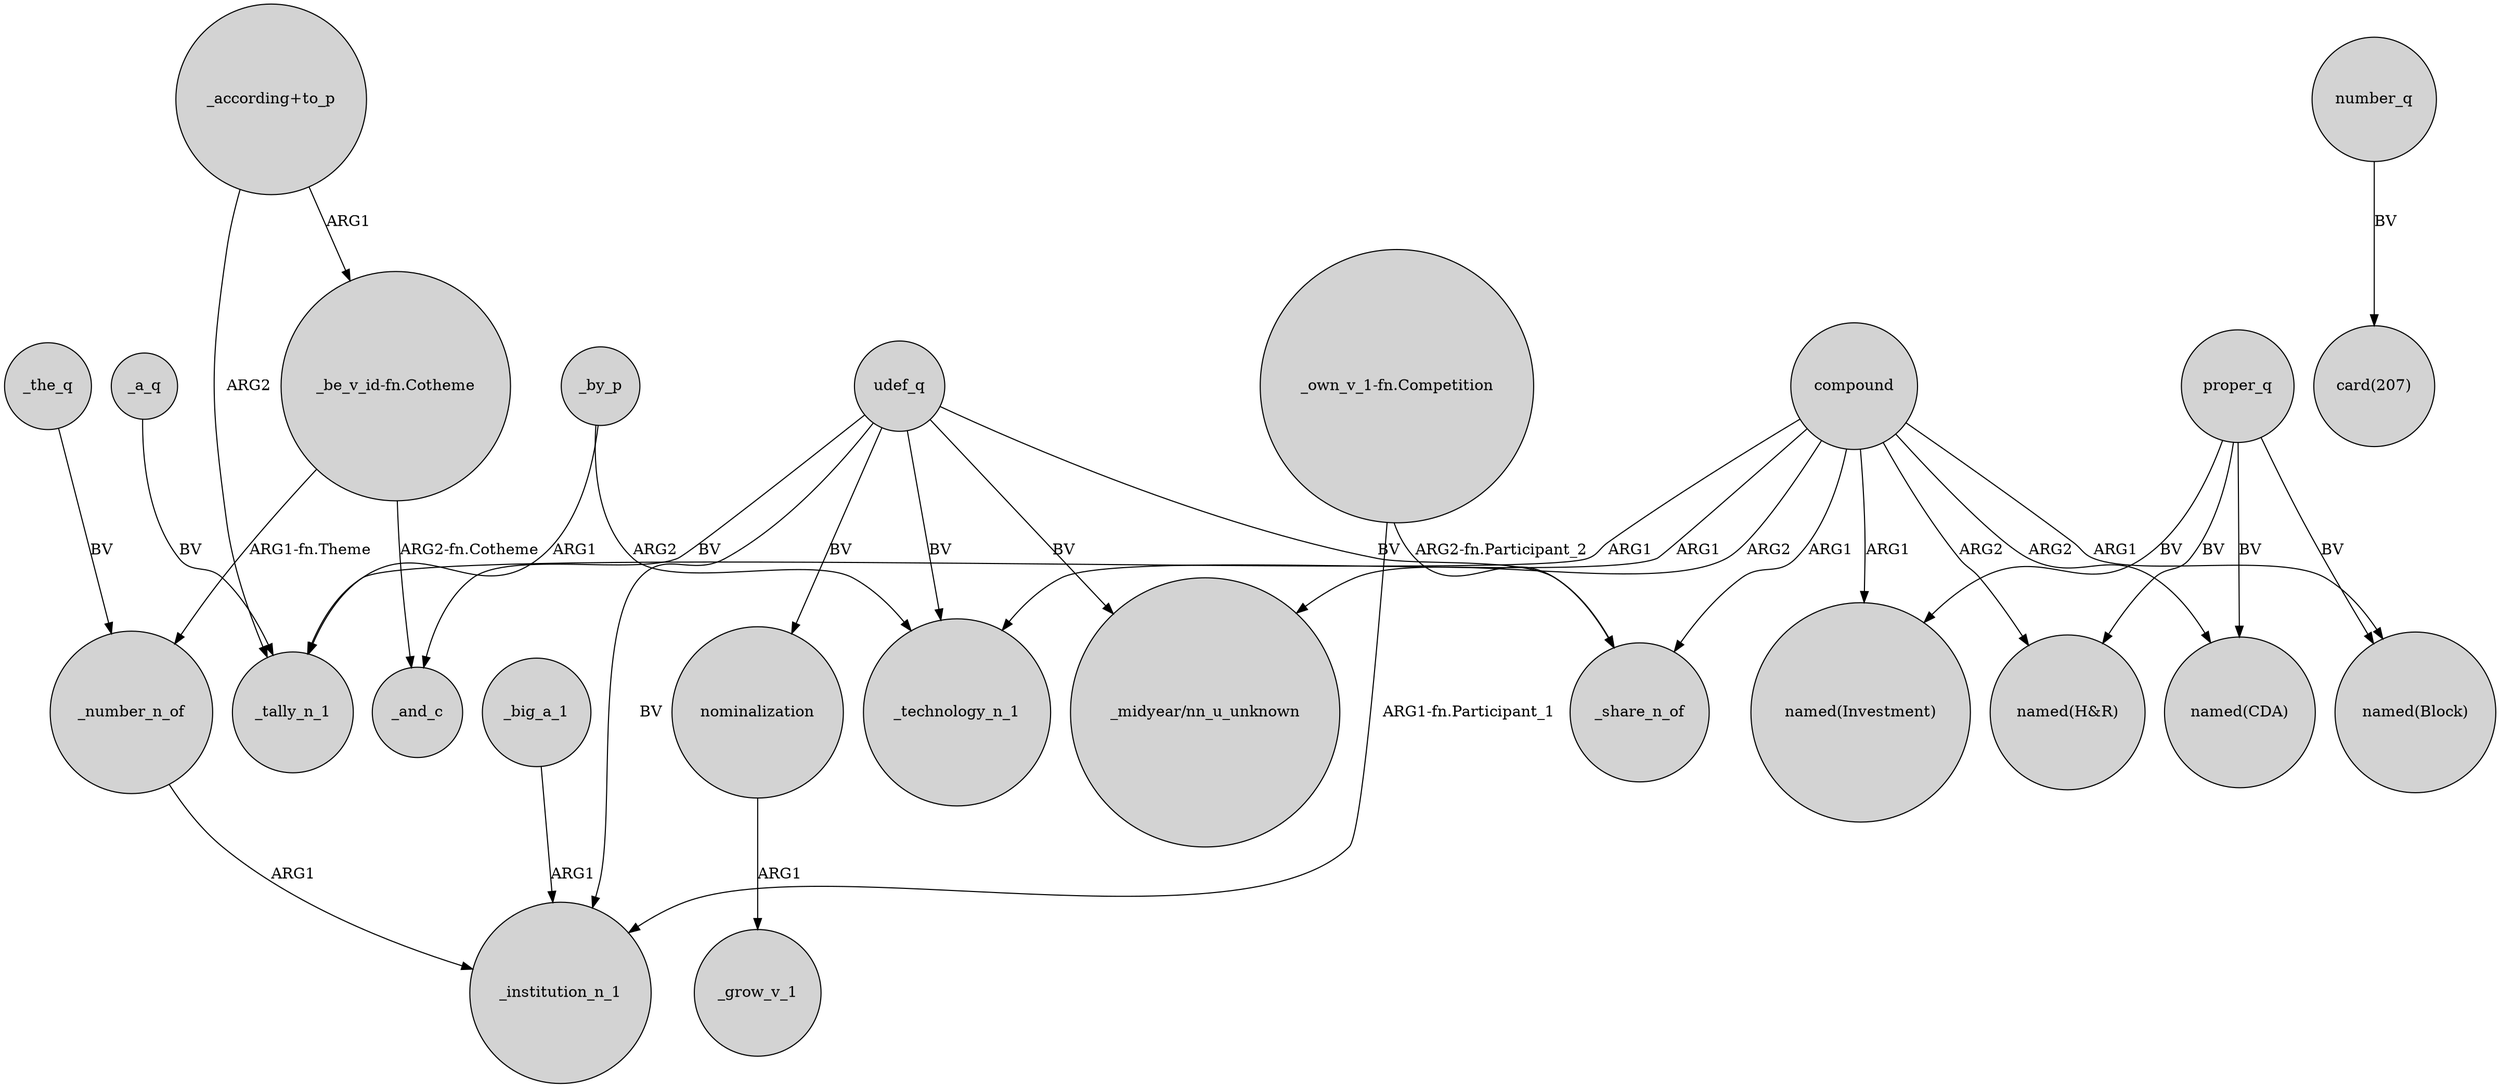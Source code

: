 digraph {
	node [shape=circle style=filled]
	_by_p -> _tally_n_1 [label=ARG1]
	compound -> _technology_n_1 [label=ARG1]
	"_according+to_p" -> "_be_v_id-fn.Cotheme" [label=ARG1]
	"_own_v_1-fn.Competition" -> _institution_n_1 [label="ARG1-fn.Participant_1"]
	proper_q -> "named(Investment)" [label=BV]
	_the_q -> _number_n_of [label=BV]
	compound -> _share_n_of [label=ARG1]
	compound -> "named(H&R)" [label=ARG2]
	udef_q -> nominalization [label=BV]
	"_own_v_1-fn.Competition" -> _share_n_of [label="ARG2-fn.Participant_2"]
	compound -> "named(CDA)" [label=ARG2]
	udef_q -> _and_c [label=BV]
	proper_q -> "named(H&R)" [label=BV]
	udef_q -> _technology_n_1 [label=BV]
	compound -> "named(Block)" [label=ARG1]
	nominalization -> _grow_v_1 [label=ARG1]
	compound -> _tally_n_1 [label=ARG1]
	proper_q -> "named(CDA)" [label=BV]
	compound -> "_midyear/nn_u_unknown" [label=ARG2]
	proper_q -> "named(Block)" [label=BV]
	udef_q -> "_midyear/nn_u_unknown" [label=BV]
	udef_q -> _share_n_of [label=BV]
	_a_q -> _tally_n_1 [label=BV]
	udef_q -> _institution_n_1 [label=BV]
	"_be_v_id-fn.Cotheme" -> _and_c [label="ARG2-fn.Cotheme"]
	"_according+to_p" -> _tally_n_1 [label=ARG2]
	number_q -> "card(207)" [label=BV]
	_by_p -> _technology_n_1 [label=ARG2]
	"_be_v_id-fn.Cotheme" -> _number_n_of [label="ARG1-fn.Theme"]
	compound -> "named(Investment)" [label=ARG1]
	_number_n_of -> _institution_n_1 [label=ARG1]
	_big_a_1 -> _institution_n_1 [label=ARG1]
}
